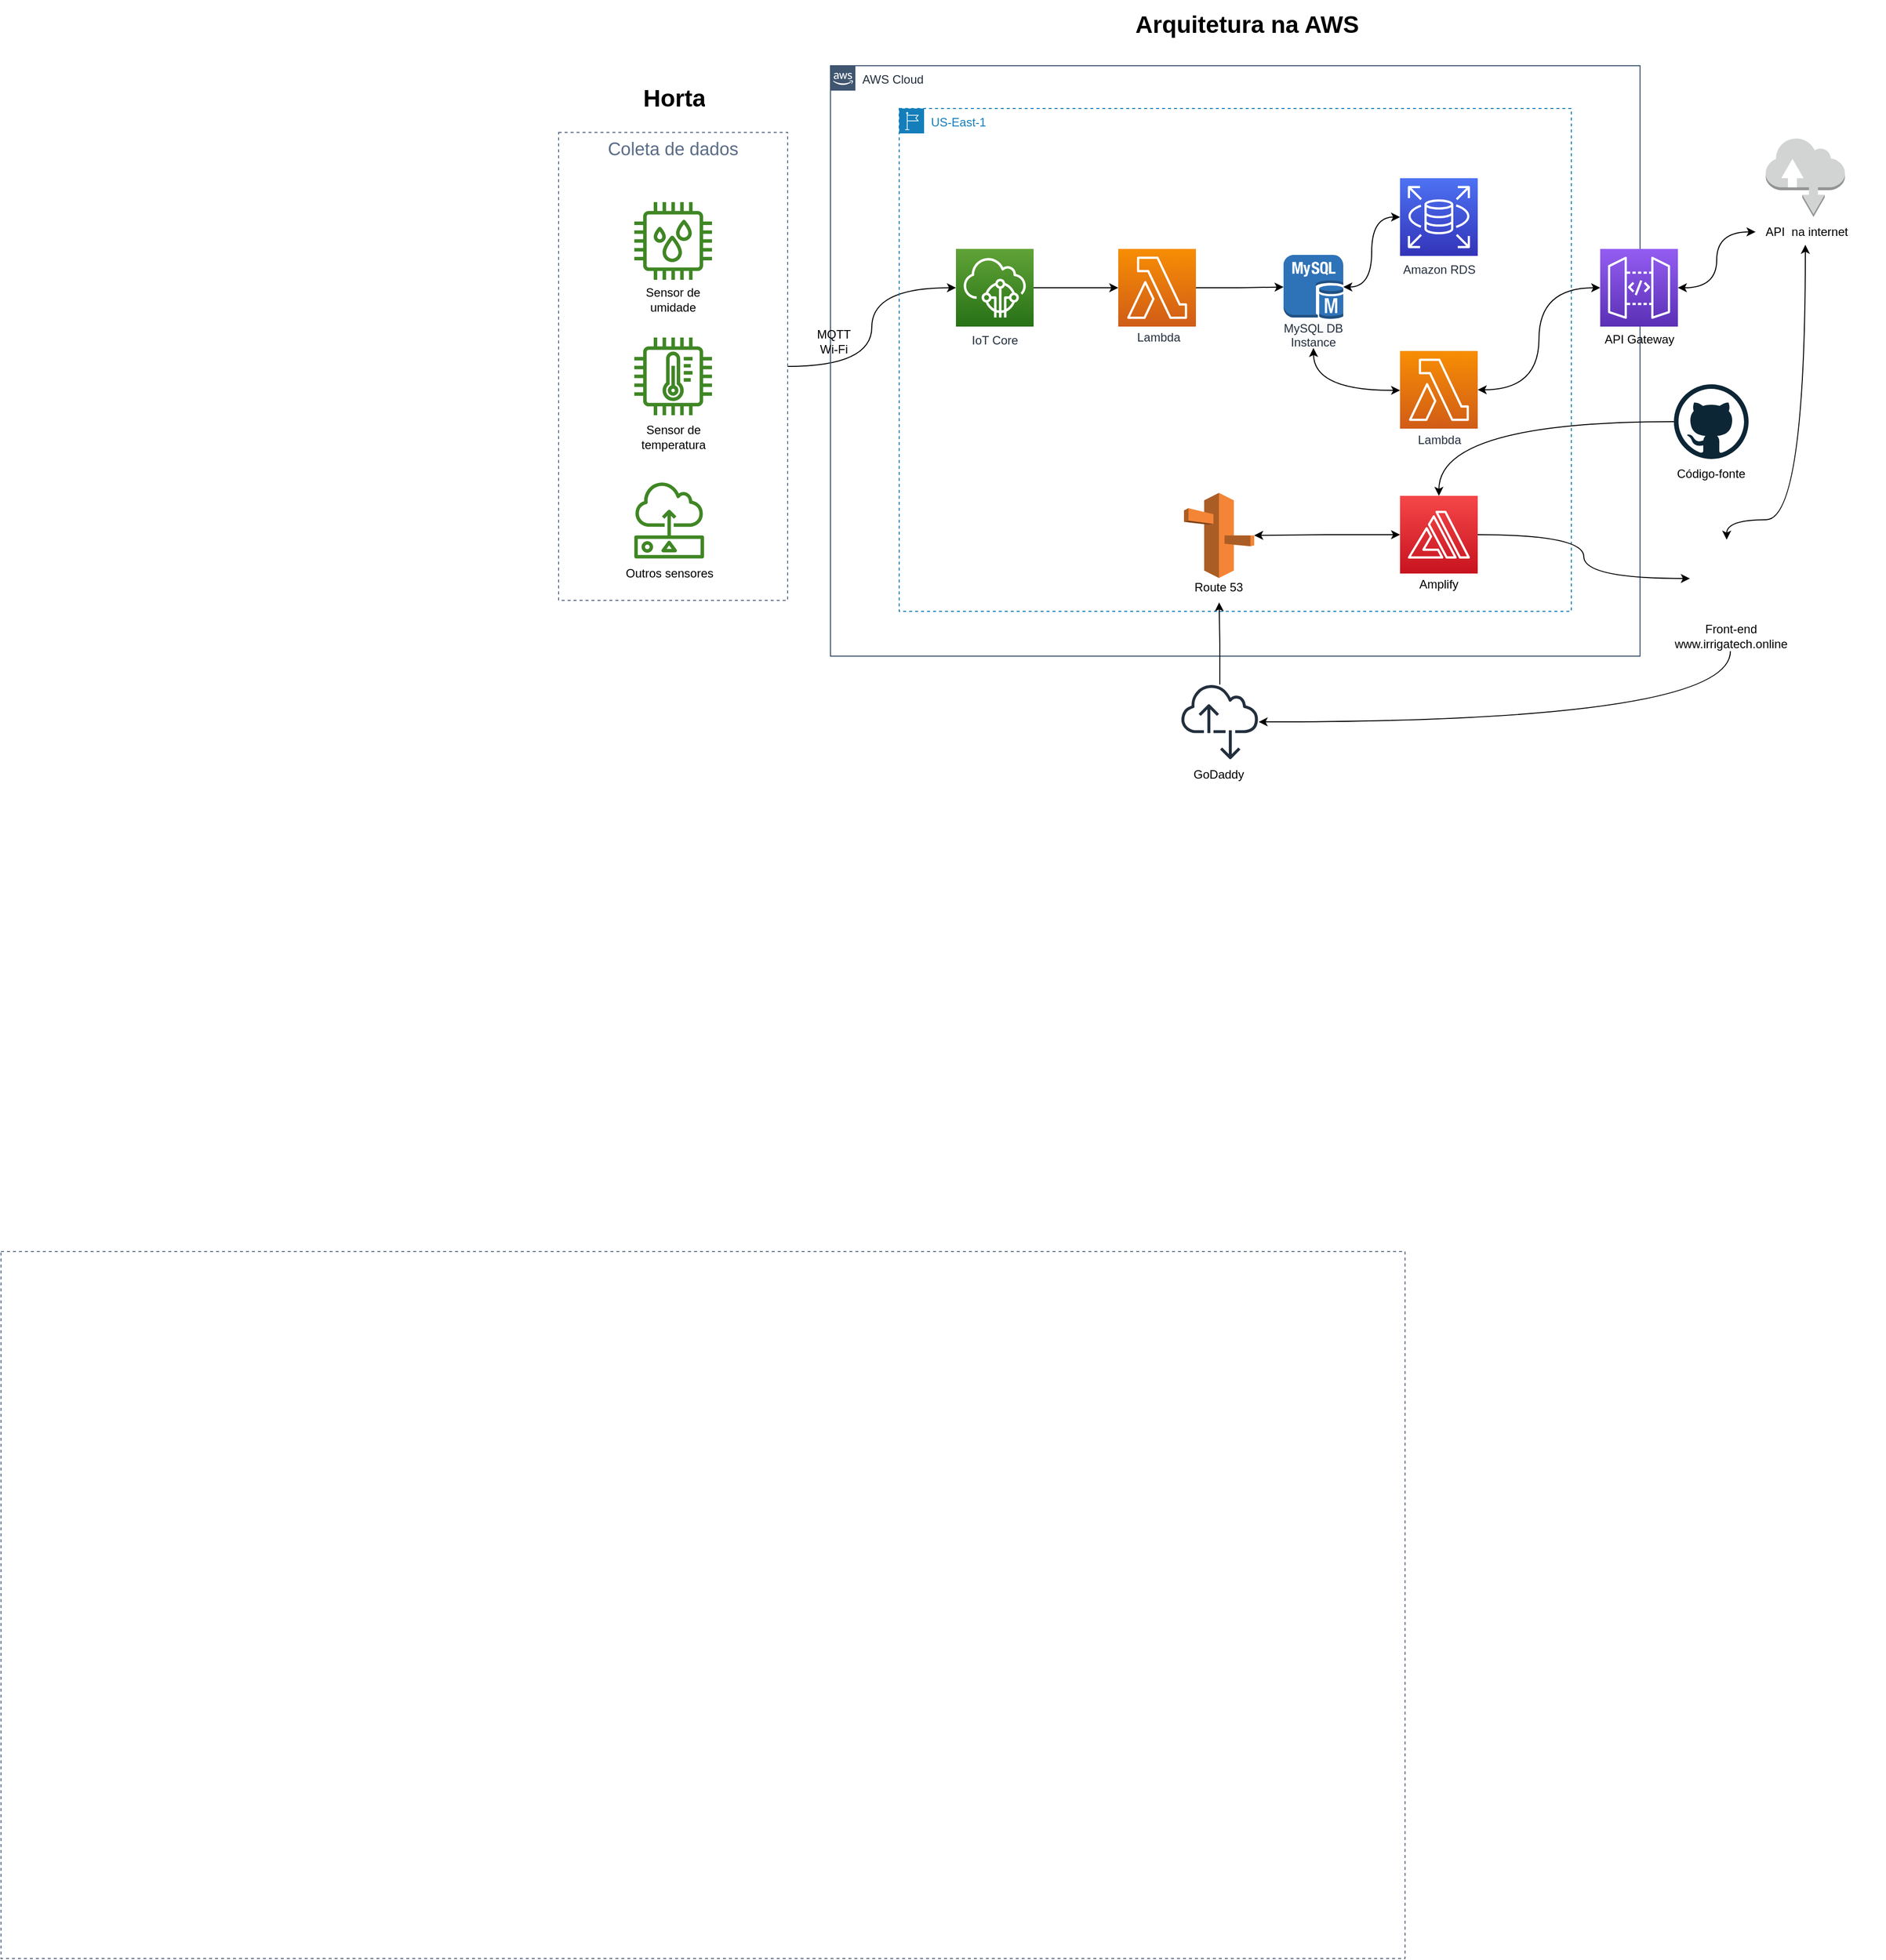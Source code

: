 <mxfile version="21.6.8" type="github">
  <diagram id="Ht1M8jgEwFfnCIfOTk4-" name="Page-1">
    <mxGraphModel dx="2487" dy="2892" grid="0" gridSize="10" guides="1" tooltips="1" connect="1" arrows="1" fold="1" page="0" pageScale="1" pageWidth="1169" pageHeight="827" background="#ffffff" math="0" shadow="0">
      <root>
        <mxCell id="0" />
        <mxCell id="1" parent="0" />
        <mxCell id="kr5C1dYKx8-NlbAN7hlA-49" style="edgeStyle=orthogonalEdgeStyle;rounded=0;orthogonalLoop=1;jettySize=auto;html=1;curved=1;" parent="1" source="kr5C1dYKx8-NlbAN7hlA-40" target="kr5C1dYKx8-NlbAN7hlA-3" edge="1">
          <mxGeometry relative="1" as="geometry" />
        </mxCell>
        <mxCell id="kr5C1dYKx8-NlbAN7hlA-40" value="&lt;font style=&quot;font-size: 18px;&quot;&gt;Coleta de dados&lt;/font&gt;" style="fillColor=none;strokeColor=#5A6C86;dashed=1;verticalAlign=top;fontStyle=0;fontColor=#5A6C86;whiteSpace=wrap;html=1;" parent="1" vertex="1">
          <mxGeometry x="104" y="-1600" width="230" height="470" as="geometry" />
        </mxCell>
        <mxCell id="UEzPUAAOIrF-is8g5C7q-154" value="AWS Cloud" style="points=[[0,0],[0.25,0],[0.5,0],[0.75,0],[1,0],[1,0.25],[1,0.5],[1,0.75],[1,1],[0.75,1],[0.5,1],[0.25,1],[0,1],[0,0.75],[0,0.5],[0,0.25]];outlineConnect=0;gradientColor=none;html=1;whiteSpace=wrap;fontSize=12;fontStyle=0;shape=mxgraph.aws4.group;grIcon=mxgraph.aws4.group_aws_cloud_alt;strokeColor=#3F5570;fillColor=none;verticalAlign=top;align=left;spacingLeft=30;fontColor=#232F3E;dashed=0;labelBackgroundColor=#ffffff;container=1;pointerEvents=0;collapsible=0;recursiveResize=0;" parent="1" vertex="1">
          <mxGeometry x="377" y="-1667" width="813" height="593" as="geometry" />
        </mxCell>
        <mxCell id="kr5C1dYKx8-NlbAN7hlA-50" value="US-East-1&lt;br&gt;" style="points=[[0,0],[0.25,0],[0.5,0],[0.75,0],[1,0],[1,0.25],[1,0.5],[1,0.75],[1,1],[0.75,1],[0.5,1],[0.25,1],[0,1],[0,0.75],[0,0.5],[0,0.25]];outlineConnect=0;gradientColor=none;html=1;whiteSpace=wrap;fontSize=12;fontStyle=0;container=1;pointerEvents=0;collapsible=0;recursiveResize=0;shape=mxgraph.aws4.group;grIcon=mxgraph.aws4.group_region;strokeColor=#147EBA;fillColor=none;verticalAlign=top;align=left;spacingLeft=30;fontColor=#147EBA;dashed=1;" parent="UEzPUAAOIrF-is8g5C7q-154" vertex="1">
          <mxGeometry x="69" y="43" width="675" height="505" as="geometry" />
        </mxCell>
        <mxCell id="PHAPixelp1myfmrrP2Om-14" style="edgeStyle=orthogonalEdgeStyle;rounded=0;orthogonalLoop=1;jettySize=auto;html=1;startArrow=classic;startFill=1;curved=1;" parent="kr5C1dYKx8-NlbAN7hlA-50" source="kr5C1dYKx8-NlbAN7hlA-10" target="kr5C1dYKx8-NlbAN7hlA-13" edge="1">
          <mxGeometry relative="1" as="geometry" />
        </mxCell>
        <mxCell id="kr5C1dYKx8-NlbAN7hlA-10" value="Amazon RDS" style="sketch=0;points=[[0,0,0],[0.25,0,0],[0.5,0,0],[0.75,0,0],[1,0,0],[0,1,0],[0.25,1,0],[0.5,1,0],[0.75,1,0],[1,1,0],[0,0.25,0],[0,0.5,0],[0,0.75,0],[1,0.25,0],[1,0.5,0],[1,0.75,0]];outlineConnect=0;fontColor=#232F3E;gradientColor=#4D72F3;gradientDirection=north;fillColor=#3334B9;strokeColor=#ffffff;dashed=0;verticalLabelPosition=bottom;verticalAlign=top;align=center;html=1;fontSize=12;fontStyle=0;aspect=fixed;shape=mxgraph.aws4.resourceIcon;resIcon=mxgraph.aws4.rds;" parent="kr5C1dYKx8-NlbAN7hlA-50" vertex="1">
          <mxGeometry x="503" y="70" width="78" height="78" as="geometry" />
        </mxCell>
        <mxCell id="kr5C1dYKx8-NlbAN7hlA-16" value="" style="group" parent="kr5C1dYKx8-NlbAN7hlA-50" vertex="1" connectable="0">
          <mxGeometry x="381" y="147" width="70" height="99.5" as="geometry" />
        </mxCell>
        <mxCell id="kr5C1dYKx8-NlbAN7hlA-13" value="" style="outlineConnect=0;dashed=0;verticalLabelPosition=bottom;verticalAlign=top;align=center;html=1;shape=mxgraph.aws3.mysql_db_instance;fillColor=#2E73B8;gradientColor=none;" parent="kr5C1dYKx8-NlbAN7hlA-16" vertex="1">
          <mxGeometry x="5" width="60" height="64.5" as="geometry" />
        </mxCell>
        <mxCell id="kr5C1dYKx8-NlbAN7hlA-14" value="&lt;span style=&quot;color: rgb(35, 47, 62); font-family: Helvetica; font-size: 12px; font-style: normal; font-variant-ligatures: normal; font-variant-caps: normal; font-weight: 400; letter-spacing: normal; orphans: 2; text-indent: 0px; text-transform: none; widows: 2; word-spacing: 0px; -webkit-text-stroke-width: 0px; background-color: rgb(251, 251, 251); text-decoration-thickness: initial; text-decoration-style: initial; text-decoration-color: initial; float: none; display: inline !important;&quot;&gt;MySQL DB Instance&lt;/span&gt;" style="text;whiteSpace=wrap;html=1;align=center;fillColor=none;" parent="kr5C1dYKx8-NlbAN7hlA-16" vertex="1">
          <mxGeometry y="59.5" width="70" height="40" as="geometry" />
        </mxCell>
        <mxCell id="PHAPixelp1myfmrrP2Om-18" style="edgeStyle=orthogonalEdgeStyle;rounded=0;orthogonalLoop=1;jettySize=auto;html=1;curved=1;startArrow=classic;startFill=1;" parent="kr5C1dYKx8-NlbAN7hlA-50" edge="1">
          <mxGeometry relative="1" as="geometry">
            <mxPoint x="503" y="283" as="sourcePoint" />
            <mxPoint x="416" y="240.5" as="targetPoint" />
          </mxGeometry>
        </mxCell>
        <mxCell id="PHAPixelp1myfmrrP2Om-1" value="" style="sketch=0;points=[[0,0,0],[0.25,0,0],[0.5,0,0],[0.75,0,0],[1,0,0],[0,1,0],[0.25,1,0],[0.5,1,0],[0.75,1,0],[1,1,0],[0,0.25,0],[0,0.5,0],[0,0.75,0],[1,0.25,0],[1,0.5,0],[1,0.75,0]];outlineConnect=0;fontColor=#232F3E;gradientColor=#F78E04;gradientDirection=north;fillColor=#D05C17;strokeColor=#ffffff;dashed=0;verticalLabelPosition=bottom;verticalAlign=top;align=center;html=1;fontSize=12;fontStyle=0;aspect=fixed;shape=mxgraph.aws4.resourceIcon;resIcon=mxgraph.aws4.lambda;" parent="kr5C1dYKx8-NlbAN7hlA-50" vertex="1">
          <mxGeometry x="503" y="243.5" width="78" height="78" as="geometry" />
        </mxCell>
        <mxCell id="kr5C1dYKx8-NlbAN7hlA-8" value="" style="group" parent="kr5C1dYKx8-NlbAN7hlA-50" vertex="1" connectable="0">
          <mxGeometry x="57" y="141" width="78" height="118" as="geometry" />
        </mxCell>
        <mxCell id="kr5C1dYKx8-NlbAN7hlA-6" value="&lt;div style=&quot;text-align: center;&quot;&gt;&lt;font color=&quot;#232f3e&quot;&gt;&lt;span style=&quot;background-color: rgb(255, 255, 255);&quot;&gt;IoT Core&lt;/span&gt;&lt;/font&gt;&lt;/div&gt;" style="text;whiteSpace=wrap;html=1;" parent="kr5C1dYKx8-NlbAN7hlA-8" vertex="1">
          <mxGeometry x="13.5" y="78" width="51" height="40" as="geometry" />
        </mxCell>
        <mxCell id="kr5C1dYKx8-NlbAN7hlA-3" value="" style="sketch=0;points=[[0,0,0],[0.25,0,0],[0.5,0,0],[0.75,0,0],[1,0,0],[0,1,0],[0.25,1,0],[0.5,1,0],[0.75,1,0],[1,1,0],[0,0.25,0],[0,0.5,0],[0,0.75,0],[1,0.25,0],[1,0.5,0],[1,0.75,0]];outlineConnect=0;fontColor=#232F3E;gradientColor=#60A337;gradientDirection=north;fillColor=#277116;strokeColor=#ffffff;dashed=0;verticalLabelPosition=bottom;verticalAlign=top;align=center;html=1;fontSize=12;fontStyle=0;aspect=fixed;shape=mxgraph.aws4.resourceIcon;resIcon=mxgraph.aws4.iot_core;" parent="kr5C1dYKx8-NlbAN7hlA-8" vertex="1">
          <mxGeometry width="78" height="78" as="geometry" />
        </mxCell>
        <mxCell id="kr5C1dYKx8-NlbAN7hlA-51" style="edgeStyle=orthogonalEdgeStyle;rounded=0;orthogonalLoop=1;jettySize=auto;html=1;exitX=1;exitY=0.5;exitDx=0;exitDy=0;exitPerimeter=0;" parent="kr5C1dYKx8-NlbAN7hlA-50" source="kr5C1dYKx8-NlbAN7hlA-3" target="PHAPixelp1myfmrrP2Om-6" edge="1">
          <mxGeometry relative="1" as="geometry">
            <mxPoint x="217.001" y="180" as="targetPoint" />
          </mxGeometry>
        </mxCell>
        <mxCell id="PHAPixelp1myfmrrP2Om-16" style="edgeStyle=orthogonalEdgeStyle;rounded=0;orthogonalLoop=1;jettySize=auto;html=1;" parent="kr5C1dYKx8-NlbAN7hlA-50" source="PHAPixelp1myfmrrP2Om-6" target="kr5C1dYKx8-NlbAN7hlA-13" edge="1">
          <mxGeometry relative="1" as="geometry" />
        </mxCell>
        <mxCell id="PHAPixelp1myfmrrP2Om-6" value="" style="sketch=0;points=[[0,0,0],[0.25,0,0],[0.5,0,0],[0.75,0,0],[1,0,0],[0,1,0],[0.25,1,0],[0.5,1,0],[0.75,1,0],[1,1,0],[0,0.25,0],[0,0.5,0],[0,0.75,0],[1,0.25,0],[1,0.5,0],[1,0.75,0]];outlineConnect=0;fontColor=#232F3E;gradientColor=#F78E04;gradientDirection=north;fillColor=#D05C17;strokeColor=#ffffff;dashed=0;verticalLabelPosition=bottom;verticalAlign=top;align=center;html=1;fontSize=12;fontStyle=0;aspect=fixed;shape=mxgraph.aws4.resourceIcon;resIcon=mxgraph.aws4.lambda;" parent="kr5C1dYKx8-NlbAN7hlA-50" vertex="1">
          <mxGeometry x="220" y="141" width="78" height="78" as="geometry" />
        </mxCell>
        <mxCell id="PHAPixelp1myfmrrP2Om-10" value="&lt;span style=&quot;color: rgb(35, 47, 62); font-family: Helvetica; font-size: 12px; font-style: normal; font-variant-ligatures: normal; font-variant-caps: normal; font-weight: 400; letter-spacing: normal; orphans: 2; text-align: center; text-indent: 0px; text-transform: none; widows: 2; word-spacing: 0px; -webkit-text-stroke-width: 0px; background-color: rgb(255, 255, 255); text-decoration-thickness: initial; text-decoration-style: initial; text-decoration-color: initial; float: none; display: inline !important;&quot;&gt;Lambda&lt;/span&gt;" style="text;whiteSpace=wrap;html=1;" parent="kr5C1dYKx8-NlbAN7hlA-50" vertex="1">
          <mxGeometry x="237.003" y="216.003" width="74" height="36" as="geometry" />
        </mxCell>
        <mxCell id="PHAPixelp1myfmrrP2Om-21" value="&lt;span style=&quot;color: rgb(35, 47, 62); font-family: Helvetica; font-size: 12px; font-style: normal; font-variant-ligatures: normal; font-variant-caps: normal; font-weight: 400; letter-spacing: normal; orphans: 2; text-align: center; text-indent: 0px; text-transform: none; widows: 2; word-spacing: 0px; -webkit-text-stroke-width: 0px; background-color: rgb(255, 255, 255); text-decoration-thickness: initial; text-decoration-style: initial; text-decoration-color: initial; float: none; display: inline !important;&quot;&gt;Lambda&lt;/span&gt;" style="text;whiteSpace=wrap;html=1;" parent="kr5C1dYKx8-NlbAN7hlA-50" vertex="1">
          <mxGeometry x="519.003" y="319.003" width="74" height="36" as="geometry" />
        </mxCell>
        <mxCell id="ZWRgUhdpEPvsVWQrZUbX-3" value="" style="group" vertex="1" connectable="0" parent="kr5C1dYKx8-NlbAN7hlA-50">
          <mxGeometry x="503" y="389" width="78" height="104" as="geometry" />
        </mxCell>
        <mxCell id="ZWRgUhdpEPvsVWQrZUbX-1" value="" style="sketch=0;points=[[0,0,0],[0.25,0,0],[0.5,0,0],[0.75,0,0],[1,0,0],[0,1,0],[0.25,1,0],[0.5,1,0],[0.75,1,0],[1,1,0],[0,0.25,0],[0,0.5,0],[0,0.75,0],[1,0.25,0],[1,0.5,0],[1,0.75,0]];outlineConnect=0;fontColor=#232F3E;gradientColor=#F54749;gradientDirection=north;fillColor=#C7131F;strokeColor=#ffffff;dashed=0;verticalLabelPosition=bottom;verticalAlign=top;align=center;html=1;fontSize=12;fontStyle=0;aspect=fixed;shape=mxgraph.aws4.resourceIcon;resIcon=mxgraph.aws4.amplify;" vertex="1" parent="ZWRgUhdpEPvsVWQrZUbX-3">
          <mxGeometry width="78" height="78" as="geometry" />
        </mxCell>
        <mxCell id="ZWRgUhdpEPvsVWQrZUbX-2" value="Amplify" style="text;html=1;strokeColor=none;fillColor=none;align=center;verticalAlign=middle;whiteSpace=wrap;rounded=0;" vertex="1" parent="ZWRgUhdpEPvsVWQrZUbX-3">
          <mxGeometry x="9" y="74" width="60" height="30" as="geometry" />
        </mxCell>
        <mxCell id="ZWRgUhdpEPvsVWQrZUbX-18" value="" style="outlineConnect=0;dashed=0;verticalLabelPosition=bottom;verticalAlign=top;align=center;html=1;shape=mxgraph.aws3.route_53;fillColor=#F58536;gradientColor=none;" vertex="1" parent="kr5C1dYKx8-NlbAN7hlA-50">
          <mxGeometry x="286" y="386" width="70.5" height="85.5" as="geometry" />
        </mxCell>
        <mxCell id="ZWRgUhdpEPvsVWQrZUbX-19" style="edgeStyle=orthogonalEdgeStyle;rounded=0;orthogonalLoop=1;jettySize=auto;html=1;startArrow=classic;startFill=1;" edge="1" parent="kr5C1dYKx8-NlbAN7hlA-50" source="ZWRgUhdpEPvsVWQrZUbX-1" target="ZWRgUhdpEPvsVWQrZUbX-18">
          <mxGeometry relative="1" as="geometry" />
        </mxCell>
        <mxCell id="ZWRgUhdpEPvsVWQrZUbX-20" value="Route 53" style="text;html=1;strokeColor=none;fillColor=none;align=center;verticalAlign=middle;whiteSpace=wrap;rounded=0;" vertex="1" parent="kr5C1dYKx8-NlbAN7hlA-50">
          <mxGeometry x="291.25" y="466" width="60" height="30" as="geometry" />
        </mxCell>
        <mxCell id="kr5C1dYKx8-NlbAN7hlA-85" value="q" style="group" parent="UEzPUAAOIrF-is8g5C7q-154" vertex="1" connectable="0">
          <mxGeometry x="757" y="192.5" width="110" height="97.5" as="geometry" />
        </mxCell>
        <mxCell id="kr5C1dYKx8-NlbAN7hlA-84" value="API Gateway" style="text;html=1;align=center;verticalAlign=middle;resizable=0;points=[];autosize=1;strokeColor=none;fillColor=none;" parent="kr5C1dYKx8-NlbAN7hlA-85" vertex="1">
          <mxGeometry x="11" y="69.5" width="88" height="26" as="geometry" />
        </mxCell>
        <mxCell id="PHAPixelp1myfmrrP2Om-2" value="" style="sketch=0;points=[[0,0,0],[0.25,0,0],[0.5,0,0],[0.75,0,0],[1,0,0],[0,1,0],[0.25,1,0],[0.5,1,0],[0.75,1,0],[1,1,0],[0,0.25,0],[0,0.5,0],[0,0.75,0],[1,0.25,0],[1,0.5,0],[1,0.75,0]];outlineConnect=0;fontColor=#232F3E;gradientColor=#945DF2;gradientDirection=north;fillColor=#5A30B5;strokeColor=#ffffff;dashed=0;verticalLabelPosition=bottom;verticalAlign=top;align=center;html=1;fontSize=12;fontStyle=0;aspect=fixed;shape=mxgraph.aws4.resourceIcon;resIcon=mxgraph.aws4.api_gateway;" parent="kr5C1dYKx8-NlbAN7hlA-85" vertex="1">
          <mxGeometry x="16" y="-8.5" width="78" height="78" as="geometry" />
        </mxCell>
        <mxCell id="PHAPixelp1myfmrrP2Om-19" style="edgeStyle=orthogonalEdgeStyle;rounded=0;orthogonalLoop=1;jettySize=auto;html=1;entryX=0;entryY=0.5;entryDx=0;entryDy=0;entryPerimeter=0;curved=1;startArrow=classic;startFill=1;" parent="UEzPUAAOIrF-is8g5C7q-154" source="PHAPixelp1myfmrrP2Om-1" target="PHAPixelp1myfmrrP2Om-2" edge="1">
          <mxGeometry relative="1" as="geometry" />
        </mxCell>
        <mxCell id="kr5C1dYKx8-NlbAN7hlA-20" value="&lt;h1&gt;&lt;span style=&quot;background-color: initial;&quot;&gt;Horta&lt;/span&gt;&lt;br&gt;&lt;/h1&gt;" style="text;html=1;strokeColor=none;fillColor=none;spacing=5;spacingTop=-20;whiteSpace=wrap;overflow=hidden;rounded=0;" parent="1" vertex="1">
          <mxGeometry x="184" y="-1654" width="70" height="40" as="geometry" />
        </mxCell>
        <mxCell id="kr5C1dYKx8-NlbAN7hlA-21" value="" style="group" parent="1" vertex="1" connectable="0">
          <mxGeometry x="180" y="-1530" width="78" height="267.5" as="geometry" />
        </mxCell>
        <mxCell id="kr5C1dYKx8-NlbAN7hlA-23" value="" style="group" parent="kr5C1dYKx8-NlbAN7hlA-21" vertex="1" connectable="0">
          <mxGeometry width="78" height="267.5" as="geometry" />
        </mxCell>
        <mxCell id="kr5C1dYKx8-NlbAN7hlA-17" value="" style="sketch=0;outlineConnect=0;fontColor=#232F3E;gradientColor=none;fillColor=#3F8624;strokeColor=none;dashed=0;verticalLabelPosition=bottom;verticalAlign=top;align=center;html=1;fontSize=12;fontStyle=0;aspect=fixed;pointerEvents=1;shape=mxgraph.aws4.iot_thing_humidity_sensor;" parent="kr5C1dYKx8-NlbAN7hlA-23" vertex="1">
          <mxGeometry width="78" height="78" as="geometry" />
        </mxCell>
        <mxCell id="kr5C1dYKx8-NlbAN7hlA-19" value="Sensor de umidade" style="text;html=1;strokeColor=none;fillColor=none;align=center;verticalAlign=middle;whiteSpace=wrap;rounded=0;" parent="kr5C1dYKx8-NlbAN7hlA-23" vertex="1">
          <mxGeometry x="9" y="78" width="60" height="40" as="geometry" />
        </mxCell>
        <mxCell id="kr5C1dYKx8-NlbAN7hlA-24" value="" style="group" parent="kr5C1dYKx8-NlbAN7hlA-23" vertex="1" connectable="0">
          <mxGeometry y="130" width="78" height="126" as="geometry" />
        </mxCell>
        <mxCell id="kr5C1dYKx8-NlbAN7hlA-42" value="" style="group" parent="kr5C1dYKx8-NlbAN7hlA-24" vertex="1" connectable="0">
          <mxGeometry y="6" width="78" height="120" as="geometry" />
        </mxCell>
        <mxCell id="kr5C1dYKx8-NlbAN7hlA-22" value="Sensor de temperatura" style="text;html=1;strokeColor=none;fillColor=none;align=center;verticalAlign=middle;whiteSpace=wrap;rounded=0;" parent="kr5C1dYKx8-NlbAN7hlA-42" vertex="1">
          <mxGeometry x="8.5" y="80" width="61" height="40" as="geometry" />
        </mxCell>
        <mxCell id="kr5C1dYKx8-NlbAN7hlA-41" value="" style="sketch=0;outlineConnect=0;fontColor=#232F3E;gradientColor=none;fillColor=#3F8624;strokeColor=none;dashed=0;verticalLabelPosition=bottom;verticalAlign=top;align=center;html=1;fontSize=12;fontStyle=0;aspect=fixed;pointerEvents=1;shape=mxgraph.aws4.iot_thing_temperature_sensor;" parent="kr5C1dYKx8-NlbAN7hlA-42" vertex="1">
          <mxGeometry width="78" height="78" as="geometry" />
        </mxCell>
        <mxCell id="kr5C1dYKx8-NlbAN7hlA-2" value="Arquitetura na AWS" style="text;strokeColor=none;fillColor=none;html=1;fontSize=24;fontStyle=1;verticalAlign=middle;align=center;" parent="1" vertex="1">
          <mxGeometry x="642.5" y="-1733" width="305" height="50" as="geometry" />
        </mxCell>
        <mxCell id="kr5C1dYKx8-NlbAN7hlA-46" value="" style="sketch=0;outlineConnect=0;fontColor=#232F3E;gradientColor=none;fillColor=#3F8624;strokeColor=none;dashed=0;verticalLabelPosition=bottom;verticalAlign=top;align=center;html=1;fontSize=12;fontStyle=0;aspect=fixed;pointerEvents=1;shape=mxgraph.aws4.sensor;" parent="1" vertex="1">
          <mxGeometry x="180" y="-1250" width="70" height="78" as="geometry" />
        </mxCell>
        <mxCell id="kr5C1dYKx8-NlbAN7hlA-47" value="Outros sensores" style="text;html=1;align=center;verticalAlign=middle;resizable=0;points=[];autosize=1;strokeColor=none;fillColor=none;" parent="1" vertex="1">
          <mxGeometry x="160" y="-1172" width="110" height="30" as="geometry" />
        </mxCell>
        <mxCell id="kr5C1dYKx8-NlbAN7hlA-54" value="MQTT&lt;br&gt;Wi-Fi" style="text;html=1;align=center;verticalAlign=middle;resizable=0;points=[];autosize=1;strokeColor=none;fillColor=none;" parent="1" vertex="1">
          <mxGeometry x="350" y="-1410" width="60" height="40" as="geometry" />
        </mxCell>
        <mxCell id="kr5C1dYKx8-NlbAN7hlA-79" value="" style="group" parent="1" vertex="1" connectable="0">
          <mxGeometry x="1301" y="-1595" width="110" height="115" as="geometry" />
        </mxCell>
        <mxCell id="ZWRgUhdpEPvsVWQrZUbX-14" value="" style="group" vertex="1" connectable="0" parent="kr5C1dYKx8-NlbAN7hlA-79">
          <mxGeometry x="5" width="101" height="107.856" as="geometry" />
        </mxCell>
        <mxCell id="kr5C1dYKx8-NlbAN7hlA-61" value="API&amp;nbsp; na internet" style="text;html=1;align=center;verticalAlign=middle;resizable=0;points=[];autosize=1;strokeColor=none;fillColor=none;" parent="ZWRgUhdpEPvsVWQrZUbX-14" vertex="1">
          <mxGeometry y="81.856" width="101" height="26" as="geometry" />
        </mxCell>
        <mxCell id="kr5C1dYKx8-NlbAN7hlA-59" value="" style="outlineConnect=0;dashed=0;verticalLabelPosition=bottom;verticalAlign=top;align=center;html=1;shape=mxgraph.aws3.internet;fillColor=#D2D3D3;gradientColor=none;" parent="ZWRgUhdpEPvsVWQrZUbX-14" vertex="1">
          <mxGeometry x="10.25" width="79.5" height="79.847" as="geometry" />
        </mxCell>
        <mxCell id="kr5C1dYKx8-NlbAN7hlA-90" value="" style="fillColor=none;strokeColor=#5A6C86;dashed=1;verticalAlign=top;fontStyle=0;fontColor=#5A6C86;whiteSpace=wrap;html=1;" parent="1" vertex="1">
          <mxGeometry x="-456" y="-476" width="1410" height="710" as="geometry" />
        </mxCell>
        <mxCell id="PHAPixelp1myfmrrP2Om-20" style="edgeStyle=orthogonalEdgeStyle;rounded=0;orthogonalLoop=1;jettySize=auto;html=1;curved=1;startArrow=classic;startFill=1;entryX=1;entryY=0.5;entryDx=0;entryDy=0;entryPerimeter=0;" parent="1" source="kr5C1dYKx8-NlbAN7hlA-61" target="PHAPixelp1myfmrrP2Om-2" edge="1">
          <mxGeometry relative="1" as="geometry" />
        </mxCell>
        <mxCell id="ZWRgUhdpEPvsVWQrZUbX-9" style="edgeStyle=orthogonalEdgeStyle;rounded=0;orthogonalLoop=1;jettySize=auto;html=1;curved=1;" edge="1" parent="1" source="ZWRgUhdpEPvsVWQrZUbX-7" target="ZWRgUhdpEPvsVWQrZUbX-1">
          <mxGeometry relative="1" as="geometry" />
        </mxCell>
        <mxCell id="ZWRgUhdpEPvsVWQrZUbX-7" value="" style="dashed=0;outlineConnect=0;html=1;align=center;labelPosition=center;verticalLabelPosition=bottom;verticalAlign=top;shape=mxgraph.weblogos.github" vertex="1" parent="1">
          <mxGeometry x="1224" y="-1347" width="75" height="75" as="geometry" />
        </mxCell>
        <mxCell id="ZWRgUhdpEPvsVWQrZUbX-8" value="Código-fonte" style="text;html=1;strokeColor=none;fillColor=none;align=center;verticalAlign=middle;whiteSpace=wrap;rounded=0;" vertex="1" parent="1">
          <mxGeometry x="1220" y="-1272" width="83" height="30" as="geometry" />
        </mxCell>
        <mxCell id="ZWRgUhdpEPvsVWQrZUbX-21" style="edgeStyle=orthogonalEdgeStyle;rounded=0;orthogonalLoop=1;jettySize=auto;html=1;curved=1;endArrow=classic;endFill=1;startArrow=classic;startFill=1;" edge="1" parent="1" source="ZWRgUhdpEPvsVWQrZUbX-10" target="kr5C1dYKx8-NlbAN7hlA-61">
          <mxGeometry relative="1" as="geometry">
            <Array as="points">
              <mxPoint x="1277" y="-1211" />
              <mxPoint x="1356" y="-1211" />
            </Array>
          </mxGeometry>
        </mxCell>
        <mxCell id="ZWRgUhdpEPvsVWQrZUbX-12" style="edgeStyle=orthogonalEdgeStyle;rounded=0;orthogonalLoop=1;jettySize=auto;html=1;curved=1;" edge="1" parent="1" source="ZWRgUhdpEPvsVWQrZUbX-1" target="ZWRgUhdpEPvsVWQrZUbX-10">
          <mxGeometry relative="1" as="geometry" />
        </mxCell>
        <mxCell id="ZWRgUhdpEPvsVWQrZUbX-24" style="edgeStyle=orthogonalEdgeStyle;rounded=0;orthogonalLoop=1;jettySize=auto;html=1;" edge="1" parent="1" source="ZWRgUhdpEPvsVWQrZUbX-22" target="ZWRgUhdpEPvsVWQrZUbX-20">
          <mxGeometry relative="1" as="geometry" />
        </mxCell>
        <mxCell id="ZWRgUhdpEPvsVWQrZUbX-25" value="" style="group" vertex="1" connectable="0" parent="1">
          <mxGeometry x="729" y="-1047" width="78" height="107" as="geometry" />
        </mxCell>
        <mxCell id="ZWRgUhdpEPvsVWQrZUbX-22" value="" style="sketch=0;outlineConnect=0;fontColor=#232F3E;gradientColor=none;fillColor=#232F3D;strokeColor=none;dashed=0;verticalLabelPosition=bottom;verticalAlign=top;align=center;html=1;fontSize=12;fontStyle=0;aspect=fixed;pointerEvents=1;shape=mxgraph.aws4.internet_alt2;" vertex="1" parent="ZWRgUhdpEPvsVWQrZUbX-25">
          <mxGeometry width="78" height="78" as="geometry" />
        </mxCell>
        <mxCell id="ZWRgUhdpEPvsVWQrZUbX-23" value="GoDaddy" style="text;html=1;strokeColor=none;fillColor=none;align=center;verticalAlign=middle;whiteSpace=wrap;rounded=0;" vertex="1" parent="ZWRgUhdpEPvsVWQrZUbX-25">
          <mxGeometry x="8" y="77" width="60" height="30" as="geometry" />
        </mxCell>
        <mxCell id="ZWRgUhdpEPvsVWQrZUbX-26" value="" style="group" vertex="1" connectable="0" parent="1">
          <mxGeometry x="1240" y="-1191" width="196" height="112" as="geometry" />
        </mxCell>
        <mxCell id="ZWRgUhdpEPvsVWQrZUbX-10" value="" style="shape=image;html=1;verticalAlign=top;verticalLabelPosition=bottom;labelBackgroundColor=#ffffff;imageAspect=0;aspect=fixed;image=https://cdn2.iconfinder.com/data/icons/circle-icons-1/64/browser-128.png" vertex="1" parent="ZWRgUhdpEPvsVWQrZUbX-26">
          <mxGeometry width="78" height="78" as="geometry" />
        </mxCell>
        <mxCell id="ZWRgUhdpEPvsVWQrZUbX-11" value="Front-end&lt;br&gt;www.irrigatech.online&lt;br&gt;" style="text;html=1;strokeColor=none;fillColor=none;align=center;verticalAlign=middle;whiteSpace=wrap;rounded=0;" vertex="1" parent="ZWRgUhdpEPvsVWQrZUbX-26">
          <mxGeometry x="-16.5" y="82" width="114.5" height="30" as="geometry" />
        </mxCell>
        <mxCell id="ZWRgUhdpEPvsVWQrZUbX-31" style="edgeStyle=orthogonalEdgeStyle;rounded=0;orthogonalLoop=1;jettySize=auto;html=1;curved=1;startArrow=classic;startFill=1;endArrow=none;endFill=0;" edge="1" parent="1" source="ZWRgUhdpEPvsVWQrZUbX-22" target="ZWRgUhdpEPvsVWQrZUbX-11">
          <mxGeometry relative="1" as="geometry" />
        </mxCell>
      </root>
    </mxGraphModel>
  </diagram>
</mxfile>

